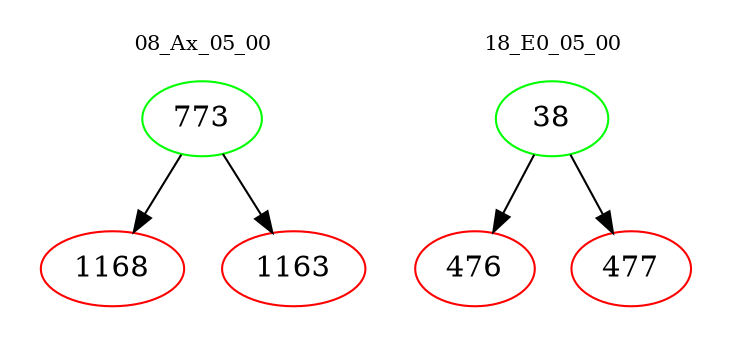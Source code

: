digraph{
subgraph cluster_0 {
color = white
label = "08_Ax_05_00";
fontsize=10;
T0_773 [label="773", color="green"]
T0_773 -> T0_1168 [color="black"]
T0_1168 [label="1168", color="red"]
T0_773 -> T0_1163 [color="black"]
T0_1163 [label="1163", color="red"]
}
subgraph cluster_1 {
color = white
label = "18_E0_05_00";
fontsize=10;
T1_38 [label="38", color="green"]
T1_38 -> T1_476 [color="black"]
T1_476 [label="476", color="red"]
T1_38 -> T1_477 [color="black"]
T1_477 [label="477", color="red"]
}
}
